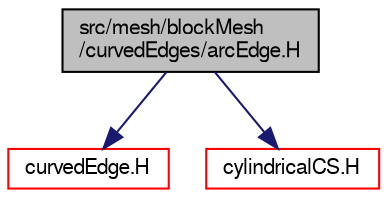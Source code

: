 digraph "src/mesh/blockMesh/curvedEdges/arcEdge.H"
{
  bgcolor="transparent";
  edge [fontname="FreeSans",fontsize="10",labelfontname="FreeSans",labelfontsize="10"];
  node [fontname="FreeSans",fontsize="10",shape=record];
  Node0 [label="src/mesh/blockMesh\l/curvedEdges/arcEdge.H",height=0.2,width=0.4,color="black", fillcolor="grey75", style="filled", fontcolor="black"];
  Node0 -> Node1 [color="midnightblue",fontsize="10",style="solid",fontname="FreeSans"];
  Node1 [label="curvedEdge.H",height=0.2,width=0.4,color="red",URL="$a07046.html"];
  Node0 -> Node137 [color="midnightblue",fontsize="10",style="solid",fontname="FreeSans"];
  Node137 [label="cylindricalCS.H",height=0.2,width=0.4,color="red",URL="$a07535.html"];
}

